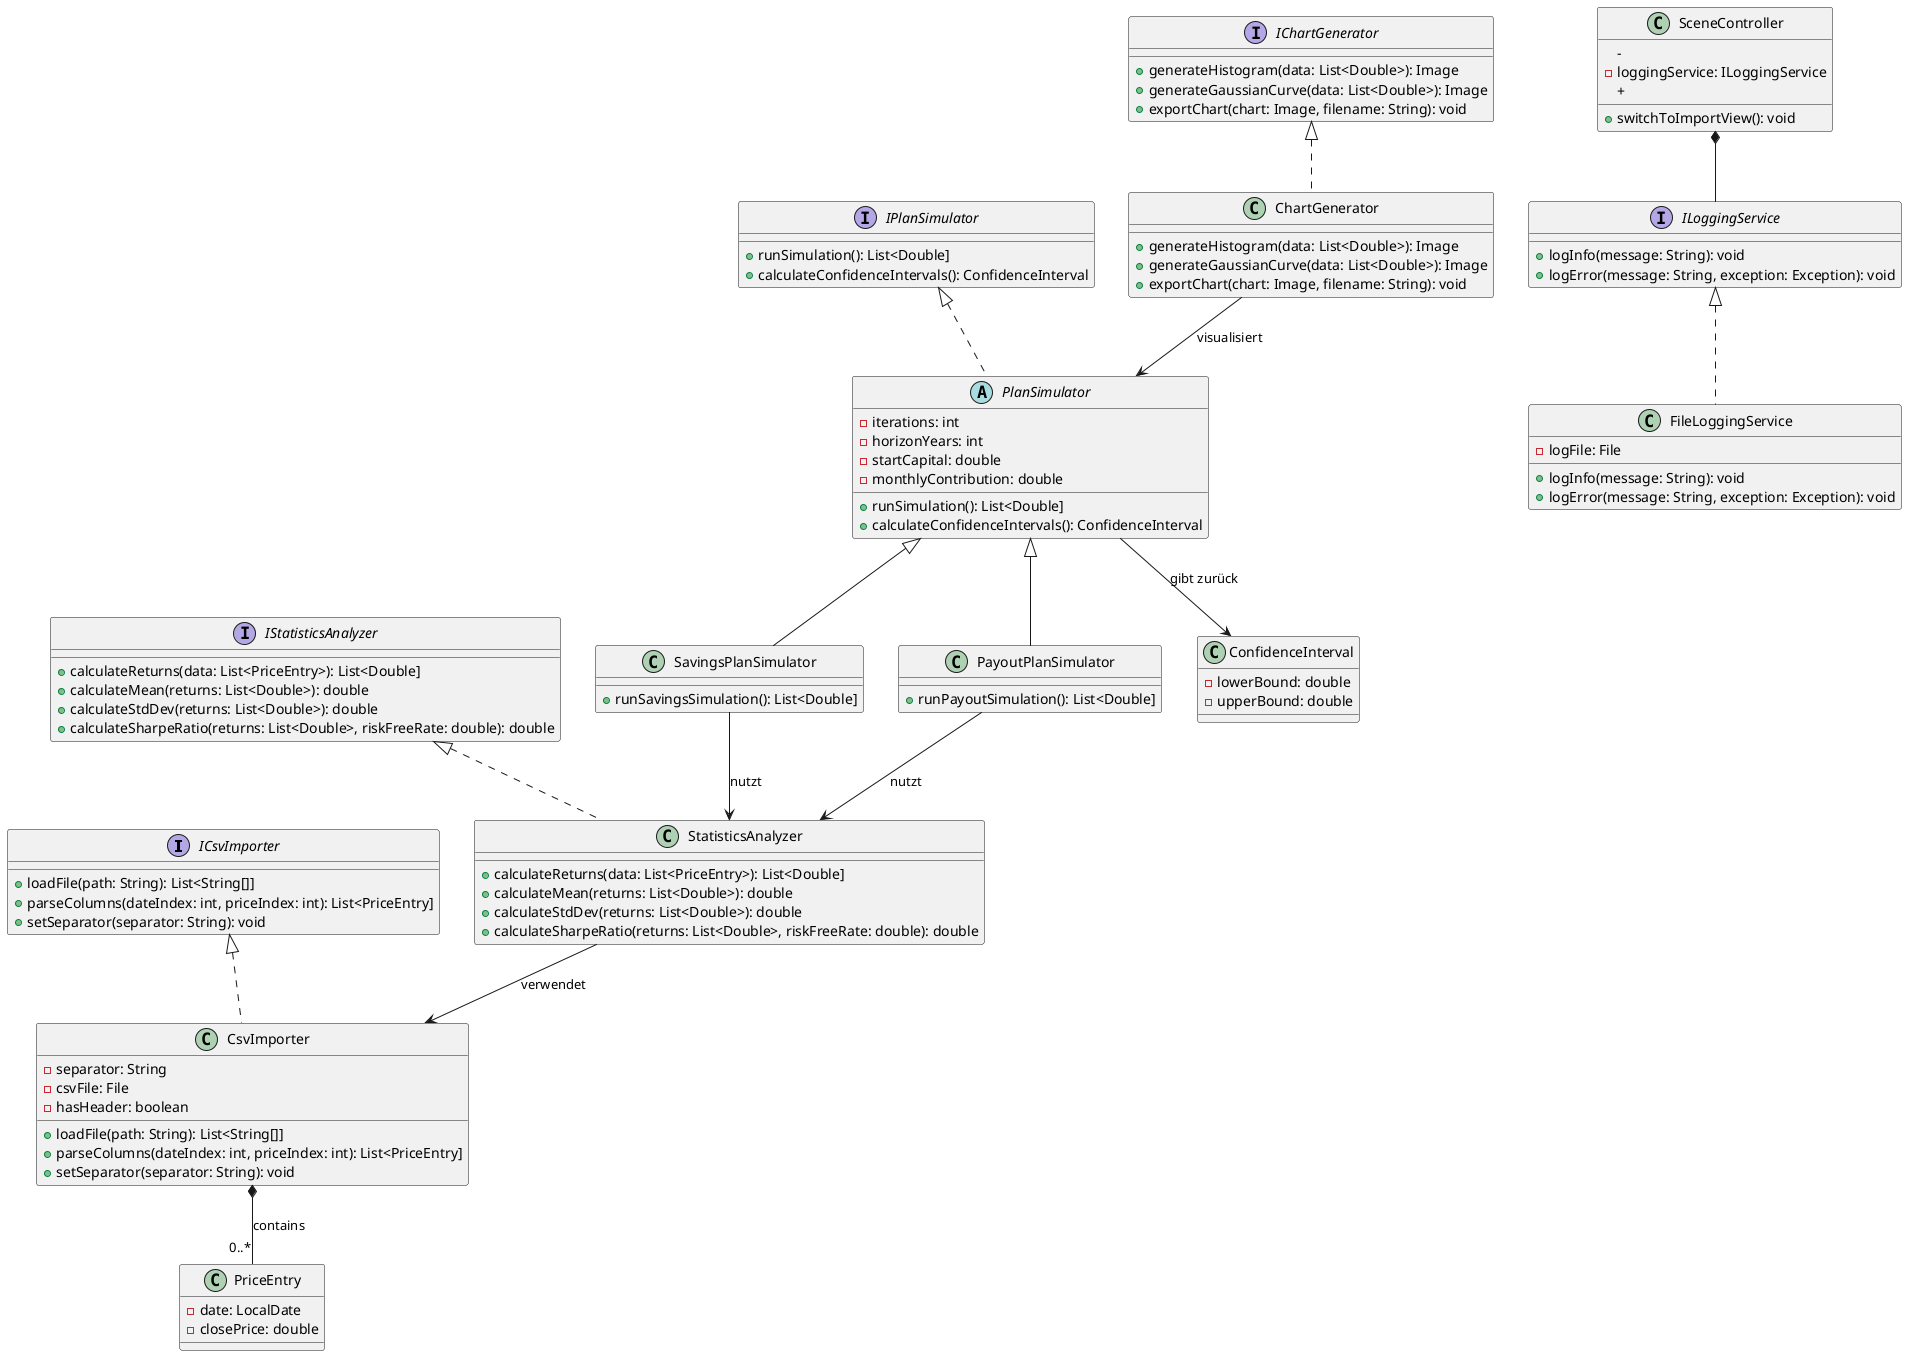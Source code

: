@startuml KlassenDiagram

' Interfaces
interface ICsvImporter {
  + loadFile(path: String): List<String[]]
  + parseColumns(dateIndex: int, priceIndex: int): List<PriceEntry]
  + setSeparator(separator: String): void
}
interface IStatisticsAnalyzer {
  + calculateReturns(data: List<PriceEntry>): List<Double]
  + calculateMean(returns: List<Double>): double
  + calculateStdDev(returns: List<Double>): double
  + calculateSharpeRatio(returns: List<Double>, riskFreeRate: double): double
}
interface IPlanSimulator {
  + runSimulation(): List<Double]
  + calculateConfidenceIntervals(): ConfidenceInterval
}
interface IChartGenerator {
  + generateHistogram(data: List<Double>): Image
  + generateGaussianCurve(data: List<Double>): Image
  + exportChart(chart: Image, filename: String): void
}
interface ILoggingService {
  + logInfo(message: String): void
  + logError(message: String, exception: Exception): void
}

' Concrete Classes
class CsvImporter implements ICsvImporter {
  - separator: String
  - csvFile: File
  - hasHeader: boolean
  + loadFile(path: String): List<String[]]
  + parseColumns(dateIndex: int, priceIndex: int): List<PriceEntry]
  + setSeparator(separator: String): void
}

class PriceEntry {
  - date: LocalDate
  - closePrice: double
}

class StatisticsAnalyzer implements IStatisticsAnalyzer {
  + calculateReturns(data: List<PriceEntry>): List<Double]
  + calculateMean(returns: List<Double>): double
  + calculateStdDev(returns: List<Double>): double
  + calculateSharpeRatio(returns: List<Double>, riskFreeRate: double): double
}

abstract class PlanSimulator implements IPlanSimulator {
  - iterations: int
  - horizonYears: int
  - startCapital: double
  - monthlyContribution: double
  + runSimulation(): List<Double]
  + calculateConfidenceIntervals(): ConfidenceInterval
}

class SavingsPlanSimulator extends PlanSimulator {
  + runSavingsSimulation(): List<Double]
}

class PayoutPlanSimulator extends PlanSimulator {
  + runPayoutSimulation(): List<Double]
}

class ConfidenceInterval {
  - lowerBound: double
  - upperBound: double
}

class ChartGenerator implements IChartGenerator {
  + generateHistogram(data: List<Double>): Image
  + generateGaussianCurve(data: List<Double>): Image
  + exportChart(chart: Image, filename: String): void
}

class FileLoggingService implements ILoggingService {
  - logFile: File
  + logInfo(message: String): void
  + logError(message: String, exception: Exception): void
}

class SceneController {
  - 
  - loggingService: ILoggingService
  + switchToImportView(): void
  + 
}

' Relationships
CsvImporter *-- "0..*" PriceEntry : contains

StatisticsAnalyzer --> CsvImporter : verwendet
SavingsPlanSimulator --> StatisticsAnalyzer : nutzt
PayoutPlanSimulator --> StatisticsAnalyzer : nutzt
PlanSimulator --> ConfidenceInterval : gibt zurück
ChartGenerator --> PlanSimulator : visualisiert

' Injection (composition)

SceneController *-- ILoggingService

@enduml
